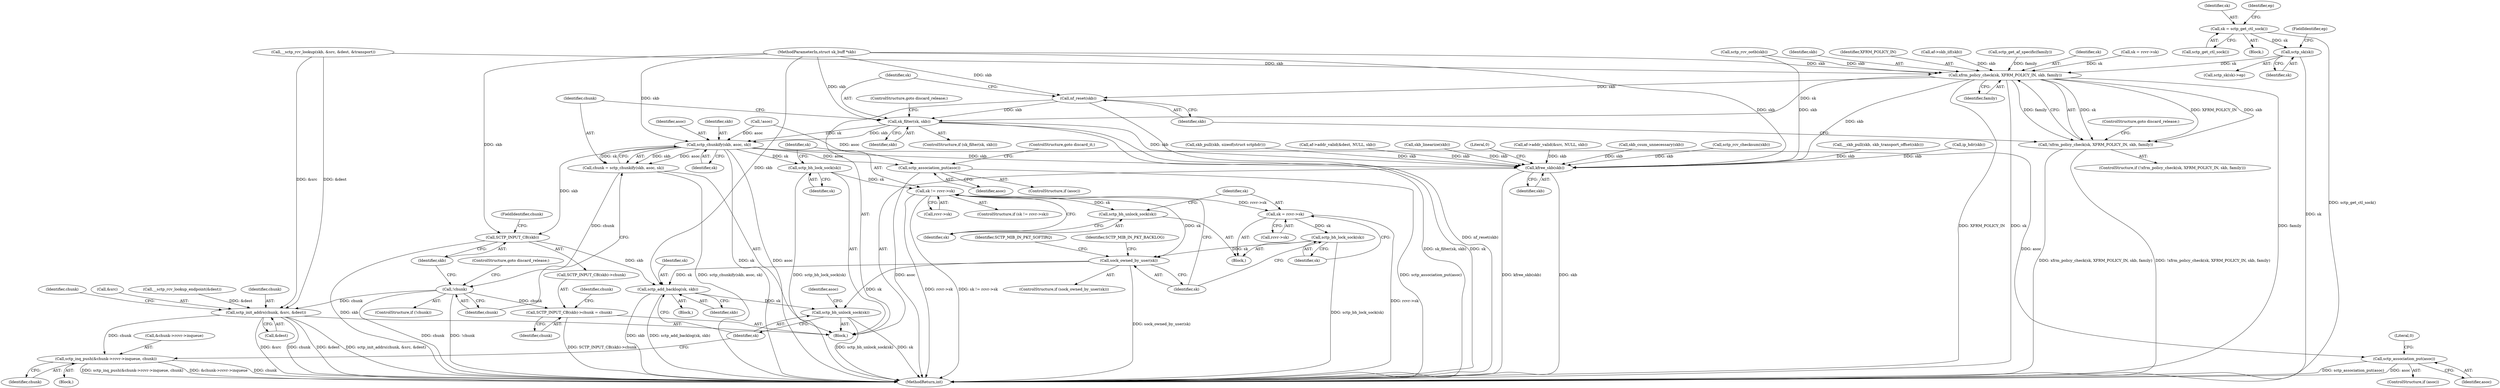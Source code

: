 digraph "0_linux_ae53b5bd77719fed58086c5be60ce4f22bffe1c6@pointer" {
"1000296" [label="(Call,sctp_sk(sk))"];
"1000290" [label="(Call,sk = sctp_get_ctl_sock())"];
"1000320" [label="(Call,xfrm_policy_check(sk, XFRM_POLICY_IN, skb, family))"];
"1000319" [label="(Call,!xfrm_policy_check(sk, XFRM_POLICY_IN, skb, family))"];
"1000326" [label="(Call,nf_reset(skb))"];
"1000329" [label="(Call,sk_filter(sk, skb))"];
"1000335" [label="(Call,sctp_chunkify(skb, asoc, sk))"];
"1000333" [label="(Call,chunk = sctp_chunkify(skb, asoc, sk))"];
"1000340" [label="(Call,!chunk)"];
"1000343" [label="(Call,SCTP_INPUT_CB(skb)->chunk = chunk)"];
"1000359" [label="(Call,sctp_init_addrs(chunk, &src, &dest))"];
"1000401" [label="(Call,sctp_inq_push(&chunk->rcvr->inqueue, chunk))"];
"1000345" [label="(Call,SCTP_INPUT_CB(skb))"];
"1000394" [label="(Call,sctp_add_backlog(sk, skb))"];
"1000409" [label="(Call,sctp_bh_unlock_sock(sk))"];
"1000370" [label="(Call,sctp_bh_lock_sock(sk))"];
"1000373" [label="(Call,sk != rcvr->sk)"];
"1000379" [label="(Call,sctp_bh_unlock_sock(sk))"];
"1000381" [label="(Call,sk = rcvr->sk)"];
"1000386" [label="(Call,sctp_bh_lock_sock(sk))"];
"1000389" [label="(Call,sock_owned_by_user(sk))"];
"1000413" [label="(Call,sctp_association_put(asoc))"];
"1000423" [label="(Call,kfree_skb(skb))"];
"1000430" [label="(Call,sctp_association_put(asoc))"];
"1000312" [label="(Call,sctp_rcv_ootb(skb))"];
"1000339" [label="(ControlStructure,if (!chunk))"];
"1000292" [label="(Call,sctp_get_ctl_sock())"];
"1000296" [label="(Call,sctp_sk(sk))"];
"1000412" [label="(Identifier,asoc)"];
"1000332" [label="(ControlStructure,goto discard_release;)"];
"1000298" [label="(FieldIdentifier,ep)"];
"1000334" [label="(Identifier,chunk)"];
"1000331" [label="(Identifier,skb)"];
"1000375" [label="(Call,rcvr->sk)"];
"1000409" [label="(Call,sctp_bh_unlock_sock(sk))"];
"1000367" [label="(Identifier,chunk)"];
"1000243" [label="(Call,__sctp_rcv_lookup_endpoint(&dest))"];
"1000340" [label="(Call,!chunk)"];
"1000389" [label="(Call,sock_owned_by_user(sk))"];
"1000363" [label="(Call,&dest)"];
"1000360" [label="(Identifier,chunk)"];
"1000390" [label="(Identifier,sk)"];
"1000295" [label="(Call,sctp_sk(sk)->ep)"];
"1000326" [label="(Call,nf_reset(skb))"];
"1000196" [label="(Call,sctp_get_af_specific(family))"];
"1000335" [label="(Call,sctp_chunkify(skb, asoc, sk))"];
"1000344" [label="(Call,SCTP_INPUT_CB(skb)->chunk)"];
"1000342" [label="(ControlStructure,goto discard_release;)"];
"1000402" [label="(Call,&chunk->rcvr->inqueue)"];
"1000396" [label="(Identifier,skb)"];
"1000291" [label="(Identifier,sk)"];
"1000400" [label="(Identifier,SCTP_MIB_IN_PKT_SOFTIRQ)"];
"1000424" [label="(Identifier,skb)"];
"1000373" [label="(Call,sk != rcvr->sk)"];
"1000359" [label="(Call,sctp_init_addrs(chunk, &src, &dest))"];
"1000382" [label="(Identifier,sk)"];
"1000395" [label="(Identifier,sk)"];
"1000153" [label="(Call,__skb_pull(skb, skb_transport_offset(skb)))"];
"1000336" [label="(Identifier,skb)"];
"1000387" [label="(Identifier,sk)"];
"1000230" [label="(Call,__sctp_rcv_lookup(skb, &src, &dest, &transport))"];
"1000346" [label="(Identifier,skb)"];
"1000388" [label="(ControlStructure,if (sock_owned_by_user(sk)))"];
"1000435" [label="(ControlStructure,goto discard_it;)"];
"1000320" [label="(Call,xfrm_policy_check(sk, XFRM_POLICY_IN, skb, family))"];
"1000371" [label="(Identifier,sk)"];
"1000290" [label="(Call,sk = sctp_get_ctl_sock())"];
"1000341" [label="(Identifier,chunk)"];
"1000391" [label="(Block,)"];
"1000423" [label="(Call,kfree_skb(skb))"];
"1000408" [label="(Identifier,chunk)"];
"1000372" [label="(ControlStructure,if (sk != rcvr->sk))"];
"1000351" [label="(Identifier,chunk)"];
"1000191" [label="(Call,ip_hdr(skb))"];
"1000386" [label="(Call,sctp_bh_lock_sock(sk))"];
"1000328" [label="(ControlStructure,if (sk_filter(sk, skb)))"];
"1000383" [label="(Call,rcvr->sk)"];
"1000374" [label="(Identifier,sk)"];
"1000175" [label="(Call,skb_pull(skb, sizeof(struct sctphdr)))"];
"1000297" [label="(Identifier,sk)"];
"1000347" [label="(FieldIdentifier,chunk)"];
"1000410" [label="(Identifier,sk)"];
"1000222" [label="(Call,af->addr_valid(&dest, NULL, skb))"];
"1000401" [label="(Call,sctp_inq_push(&chunk->rcvr->inqueue, chunk))"];
"1000398" [label="(Block,)"];
"1000146" [label="(Call,skb_linearize(skb))"];
"1000117" [label="(MethodParameterIn,struct sk_buff *skb)"];
"1000345" [label="(Call,SCTP_INPUT_CB(skb))"];
"1000333" [label="(Call,chunk = sctp_chunkify(skb, asoc, sk))"];
"1000380" [label="(Identifier,sk)"];
"1000394" [label="(Call,sctp_add_backlog(sk, skb))"];
"1000381" [label="(Call,sk = rcvr->sk)"];
"1000426" [label="(Literal,0)"];
"1000431" [label="(Identifier,asoc)"];
"1000414" [label="(Identifier,asoc)"];
"1000321" [label="(Identifier,sk)"];
"1000330" [label="(Identifier,sk)"];
"1000428" [label="(ControlStructure,if (asoc))"];
"1000419" [label="(Literal,0)"];
"1000118" [label="(Block,)"];
"1000430" [label="(Call,sctp_association_put(asoc))"];
"1000343" [label="(Call,SCTP_INPUT_CB(skb)->chunk = chunk)"];
"1000378" [label="(Block,)"];
"1000329" [label="(Call,sk_filter(sk, skb))"];
"1000327" [label="(Identifier,skb)"];
"1000348" [label="(Identifier,chunk)"];
"1000258" [label="(Call,sk = rcvr->sk)"];
"1000216" [label="(Call,af->addr_valid(&src, NULL, skb))"];
"1000361" [label="(Call,&src)"];
"1000318" [label="(ControlStructure,if (!xfrm_policy_check(sk, XFRM_POLICY_IN, skb, family)))"];
"1000319" [label="(Call,!xfrm_policy_check(sk, XFRM_POLICY_IN, skb, family))"];
"1000411" [label="(ControlStructure,if (asoc))"];
"1000324" [label="(Identifier,family)"];
"1000323" [label="(Identifier,skb)"];
"1000325" [label="(ControlStructure,goto discard_release;)"];
"1000379" [label="(Call,sctp_bh_unlock_sock(sk))"];
"1000322" [label="(Identifier,XFRM_POLICY_IN)"];
"1000338" [label="(Identifier,sk)"];
"1000274" [label="(Block,)"];
"1000294" [label="(Identifier,ep)"];
"1000337" [label="(Identifier,asoc)"];
"1000308" [label="(Call,!asoc)"];
"1000413" [label="(Call,sctp_association_put(asoc))"];
"1000168" [label="(Call,skb_csum_unnecessary(skb))"];
"1000272" [label="(Call,af->skb_iif(skb))"];
"1000393" [label="(Identifier,SCTP_MIB_IN_PKT_BACKLOG)"];
"1000171" [label="(Call,sctp_rcv_checksum(skb))"];
"1000436" [label="(MethodReturn,int)"];
"1000370" [label="(Call,sctp_bh_lock_sock(sk))"];
"1000296" -> "1000295"  [label="AST: "];
"1000296" -> "1000297"  [label="CFG: "];
"1000297" -> "1000296"  [label="AST: "];
"1000298" -> "1000296"  [label="CFG: "];
"1000296" -> "1000436"  [label="DDG: sk"];
"1000290" -> "1000296"  [label="DDG: sk"];
"1000296" -> "1000320"  [label="DDG: sk"];
"1000290" -> "1000274"  [label="AST: "];
"1000290" -> "1000292"  [label="CFG: "];
"1000291" -> "1000290"  [label="AST: "];
"1000292" -> "1000290"  [label="AST: "];
"1000294" -> "1000290"  [label="CFG: "];
"1000290" -> "1000436"  [label="DDG: sctp_get_ctl_sock()"];
"1000320" -> "1000319"  [label="AST: "];
"1000320" -> "1000324"  [label="CFG: "];
"1000321" -> "1000320"  [label="AST: "];
"1000322" -> "1000320"  [label="AST: "];
"1000323" -> "1000320"  [label="AST: "];
"1000324" -> "1000320"  [label="AST: "];
"1000319" -> "1000320"  [label="CFG: "];
"1000320" -> "1000436"  [label="DDG: family"];
"1000320" -> "1000436"  [label="DDG: XFRM_POLICY_IN"];
"1000320" -> "1000436"  [label="DDG: sk"];
"1000320" -> "1000319"  [label="DDG: sk"];
"1000320" -> "1000319"  [label="DDG: XFRM_POLICY_IN"];
"1000320" -> "1000319"  [label="DDG: skb"];
"1000320" -> "1000319"  [label="DDG: family"];
"1000258" -> "1000320"  [label="DDG: sk"];
"1000312" -> "1000320"  [label="DDG: skb"];
"1000230" -> "1000320"  [label="DDG: skb"];
"1000272" -> "1000320"  [label="DDG: skb"];
"1000117" -> "1000320"  [label="DDG: skb"];
"1000196" -> "1000320"  [label="DDG: family"];
"1000320" -> "1000326"  [label="DDG: skb"];
"1000320" -> "1000329"  [label="DDG: sk"];
"1000320" -> "1000423"  [label="DDG: skb"];
"1000319" -> "1000318"  [label="AST: "];
"1000325" -> "1000319"  [label="CFG: "];
"1000327" -> "1000319"  [label="CFG: "];
"1000319" -> "1000436"  [label="DDG: !xfrm_policy_check(sk, XFRM_POLICY_IN, skb, family)"];
"1000319" -> "1000436"  [label="DDG: xfrm_policy_check(sk, XFRM_POLICY_IN, skb, family)"];
"1000326" -> "1000118"  [label="AST: "];
"1000326" -> "1000327"  [label="CFG: "];
"1000327" -> "1000326"  [label="AST: "];
"1000330" -> "1000326"  [label="CFG: "];
"1000326" -> "1000436"  [label="DDG: nf_reset(skb)"];
"1000117" -> "1000326"  [label="DDG: skb"];
"1000326" -> "1000329"  [label="DDG: skb"];
"1000329" -> "1000328"  [label="AST: "];
"1000329" -> "1000331"  [label="CFG: "];
"1000330" -> "1000329"  [label="AST: "];
"1000331" -> "1000329"  [label="AST: "];
"1000332" -> "1000329"  [label="CFG: "];
"1000334" -> "1000329"  [label="CFG: "];
"1000329" -> "1000436"  [label="DDG: sk_filter(sk, skb)"];
"1000329" -> "1000436"  [label="DDG: sk"];
"1000117" -> "1000329"  [label="DDG: skb"];
"1000329" -> "1000335"  [label="DDG: skb"];
"1000329" -> "1000335"  [label="DDG: sk"];
"1000329" -> "1000423"  [label="DDG: skb"];
"1000335" -> "1000333"  [label="AST: "];
"1000335" -> "1000338"  [label="CFG: "];
"1000336" -> "1000335"  [label="AST: "];
"1000337" -> "1000335"  [label="AST: "];
"1000338" -> "1000335"  [label="AST: "];
"1000333" -> "1000335"  [label="CFG: "];
"1000335" -> "1000436"  [label="DDG: sk"];
"1000335" -> "1000436"  [label="DDG: asoc"];
"1000335" -> "1000333"  [label="DDG: skb"];
"1000335" -> "1000333"  [label="DDG: asoc"];
"1000335" -> "1000333"  [label="DDG: sk"];
"1000117" -> "1000335"  [label="DDG: skb"];
"1000308" -> "1000335"  [label="DDG: asoc"];
"1000335" -> "1000345"  [label="DDG: skb"];
"1000335" -> "1000370"  [label="DDG: sk"];
"1000335" -> "1000413"  [label="DDG: asoc"];
"1000335" -> "1000423"  [label="DDG: skb"];
"1000335" -> "1000430"  [label="DDG: asoc"];
"1000333" -> "1000118"  [label="AST: "];
"1000334" -> "1000333"  [label="AST: "];
"1000341" -> "1000333"  [label="CFG: "];
"1000333" -> "1000436"  [label="DDG: sctp_chunkify(skb, asoc, sk)"];
"1000333" -> "1000340"  [label="DDG: chunk"];
"1000340" -> "1000339"  [label="AST: "];
"1000340" -> "1000341"  [label="CFG: "];
"1000341" -> "1000340"  [label="AST: "];
"1000342" -> "1000340"  [label="CFG: "];
"1000346" -> "1000340"  [label="CFG: "];
"1000340" -> "1000436"  [label="DDG: !chunk"];
"1000340" -> "1000436"  [label="DDG: chunk"];
"1000340" -> "1000343"  [label="DDG: chunk"];
"1000340" -> "1000359"  [label="DDG: chunk"];
"1000343" -> "1000118"  [label="AST: "];
"1000343" -> "1000348"  [label="CFG: "];
"1000344" -> "1000343"  [label="AST: "];
"1000348" -> "1000343"  [label="AST: "];
"1000351" -> "1000343"  [label="CFG: "];
"1000343" -> "1000436"  [label="DDG: SCTP_INPUT_CB(skb)->chunk"];
"1000359" -> "1000118"  [label="AST: "];
"1000359" -> "1000363"  [label="CFG: "];
"1000360" -> "1000359"  [label="AST: "];
"1000361" -> "1000359"  [label="AST: "];
"1000363" -> "1000359"  [label="AST: "];
"1000367" -> "1000359"  [label="CFG: "];
"1000359" -> "1000436"  [label="DDG: &src"];
"1000359" -> "1000436"  [label="DDG: chunk"];
"1000359" -> "1000436"  [label="DDG: &dest"];
"1000359" -> "1000436"  [label="DDG: sctp_init_addrs(chunk, &src, &dest)"];
"1000230" -> "1000359"  [label="DDG: &src"];
"1000230" -> "1000359"  [label="DDG: &dest"];
"1000243" -> "1000359"  [label="DDG: &dest"];
"1000359" -> "1000401"  [label="DDG: chunk"];
"1000401" -> "1000398"  [label="AST: "];
"1000401" -> "1000408"  [label="CFG: "];
"1000402" -> "1000401"  [label="AST: "];
"1000408" -> "1000401"  [label="AST: "];
"1000410" -> "1000401"  [label="CFG: "];
"1000401" -> "1000436"  [label="DDG: sctp_inq_push(&chunk->rcvr->inqueue, chunk)"];
"1000401" -> "1000436"  [label="DDG: &chunk->rcvr->inqueue"];
"1000401" -> "1000436"  [label="DDG: chunk"];
"1000345" -> "1000344"  [label="AST: "];
"1000345" -> "1000346"  [label="CFG: "];
"1000346" -> "1000345"  [label="AST: "];
"1000347" -> "1000345"  [label="CFG: "];
"1000345" -> "1000436"  [label="DDG: skb"];
"1000117" -> "1000345"  [label="DDG: skb"];
"1000345" -> "1000394"  [label="DDG: skb"];
"1000394" -> "1000391"  [label="AST: "];
"1000394" -> "1000396"  [label="CFG: "];
"1000395" -> "1000394"  [label="AST: "];
"1000396" -> "1000394"  [label="AST: "];
"1000410" -> "1000394"  [label="CFG: "];
"1000394" -> "1000436"  [label="DDG: skb"];
"1000394" -> "1000436"  [label="DDG: sctp_add_backlog(sk, skb)"];
"1000389" -> "1000394"  [label="DDG: sk"];
"1000117" -> "1000394"  [label="DDG: skb"];
"1000394" -> "1000409"  [label="DDG: sk"];
"1000409" -> "1000118"  [label="AST: "];
"1000409" -> "1000410"  [label="CFG: "];
"1000410" -> "1000409"  [label="AST: "];
"1000412" -> "1000409"  [label="CFG: "];
"1000409" -> "1000436"  [label="DDG: sctp_bh_unlock_sock(sk)"];
"1000409" -> "1000436"  [label="DDG: sk"];
"1000389" -> "1000409"  [label="DDG: sk"];
"1000370" -> "1000118"  [label="AST: "];
"1000370" -> "1000371"  [label="CFG: "];
"1000371" -> "1000370"  [label="AST: "];
"1000374" -> "1000370"  [label="CFG: "];
"1000370" -> "1000436"  [label="DDG: sctp_bh_lock_sock(sk)"];
"1000370" -> "1000373"  [label="DDG: sk"];
"1000373" -> "1000372"  [label="AST: "];
"1000373" -> "1000375"  [label="CFG: "];
"1000374" -> "1000373"  [label="AST: "];
"1000375" -> "1000373"  [label="AST: "];
"1000380" -> "1000373"  [label="CFG: "];
"1000390" -> "1000373"  [label="CFG: "];
"1000373" -> "1000436"  [label="DDG: rcvr->sk"];
"1000373" -> "1000436"  [label="DDG: sk != rcvr->sk"];
"1000373" -> "1000379"  [label="DDG: sk"];
"1000373" -> "1000381"  [label="DDG: rcvr->sk"];
"1000373" -> "1000389"  [label="DDG: sk"];
"1000379" -> "1000378"  [label="AST: "];
"1000379" -> "1000380"  [label="CFG: "];
"1000380" -> "1000379"  [label="AST: "];
"1000382" -> "1000379"  [label="CFG: "];
"1000381" -> "1000378"  [label="AST: "];
"1000381" -> "1000383"  [label="CFG: "];
"1000382" -> "1000381"  [label="AST: "];
"1000383" -> "1000381"  [label="AST: "];
"1000387" -> "1000381"  [label="CFG: "];
"1000381" -> "1000436"  [label="DDG: rcvr->sk"];
"1000381" -> "1000386"  [label="DDG: sk"];
"1000386" -> "1000378"  [label="AST: "];
"1000386" -> "1000387"  [label="CFG: "];
"1000387" -> "1000386"  [label="AST: "];
"1000390" -> "1000386"  [label="CFG: "];
"1000386" -> "1000436"  [label="DDG: sctp_bh_lock_sock(sk)"];
"1000386" -> "1000389"  [label="DDG: sk"];
"1000389" -> "1000388"  [label="AST: "];
"1000389" -> "1000390"  [label="CFG: "];
"1000390" -> "1000389"  [label="AST: "];
"1000393" -> "1000389"  [label="CFG: "];
"1000400" -> "1000389"  [label="CFG: "];
"1000389" -> "1000436"  [label="DDG: sock_owned_by_user(sk)"];
"1000413" -> "1000411"  [label="AST: "];
"1000413" -> "1000414"  [label="CFG: "];
"1000414" -> "1000413"  [label="AST: "];
"1000419" -> "1000413"  [label="CFG: "];
"1000413" -> "1000436"  [label="DDG: asoc"];
"1000413" -> "1000436"  [label="DDG: sctp_association_put(asoc)"];
"1000423" -> "1000118"  [label="AST: "];
"1000423" -> "1000424"  [label="CFG: "];
"1000424" -> "1000423"  [label="AST: "];
"1000426" -> "1000423"  [label="CFG: "];
"1000423" -> "1000436"  [label="DDG: kfree_skb(skb)"];
"1000423" -> "1000436"  [label="DDG: skb"];
"1000168" -> "1000423"  [label="DDG: skb"];
"1000222" -> "1000423"  [label="DDG: skb"];
"1000312" -> "1000423"  [label="DDG: skb"];
"1000175" -> "1000423"  [label="DDG: skb"];
"1000153" -> "1000423"  [label="DDG: skb"];
"1000216" -> "1000423"  [label="DDG: skb"];
"1000171" -> "1000423"  [label="DDG: skb"];
"1000146" -> "1000423"  [label="DDG: skb"];
"1000191" -> "1000423"  [label="DDG: skb"];
"1000117" -> "1000423"  [label="DDG: skb"];
"1000430" -> "1000428"  [label="AST: "];
"1000430" -> "1000431"  [label="CFG: "];
"1000431" -> "1000430"  [label="AST: "];
"1000435" -> "1000430"  [label="CFG: "];
"1000430" -> "1000436"  [label="DDG: asoc"];
"1000430" -> "1000436"  [label="DDG: sctp_association_put(asoc)"];
"1000308" -> "1000430"  [label="DDG: asoc"];
}
